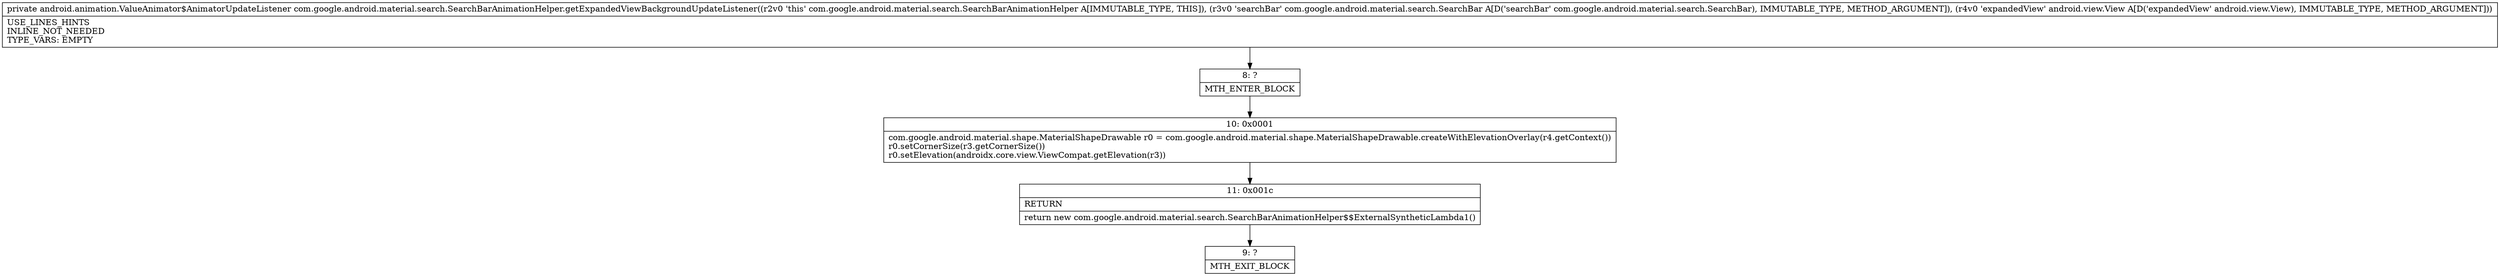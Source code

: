 digraph "CFG forcom.google.android.material.search.SearchBarAnimationHelper.getExpandedViewBackgroundUpdateListener(Lcom\/google\/android\/material\/search\/SearchBar;Landroid\/view\/View;)Landroid\/animation\/ValueAnimator$AnimatorUpdateListener;" {
Node_8 [shape=record,label="{8\:\ ?|MTH_ENTER_BLOCK\l}"];
Node_10 [shape=record,label="{10\:\ 0x0001|com.google.android.material.shape.MaterialShapeDrawable r0 = com.google.android.material.shape.MaterialShapeDrawable.createWithElevationOverlay(r4.getContext())\lr0.setCornerSize(r3.getCornerSize())\lr0.setElevation(androidx.core.view.ViewCompat.getElevation(r3))\l}"];
Node_11 [shape=record,label="{11\:\ 0x001c|RETURN\l|return new com.google.android.material.search.SearchBarAnimationHelper$$ExternalSyntheticLambda1()\l}"];
Node_9 [shape=record,label="{9\:\ ?|MTH_EXIT_BLOCK\l}"];
MethodNode[shape=record,label="{private android.animation.ValueAnimator$AnimatorUpdateListener com.google.android.material.search.SearchBarAnimationHelper.getExpandedViewBackgroundUpdateListener((r2v0 'this' com.google.android.material.search.SearchBarAnimationHelper A[IMMUTABLE_TYPE, THIS]), (r3v0 'searchBar' com.google.android.material.search.SearchBar A[D('searchBar' com.google.android.material.search.SearchBar), IMMUTABLE_TYPE, METHOD_ARGUMENT]), (r4v0 'expandedView' android.view.View A[D('expandedView' android.view.View), IMMUTABLE_TYPE, METHOD_ARGUMENT]))  | USE_LINES_HINTS\lINLINE_NOT_NEEDED\lTYPE_VARS: EMPTY\l}"];
MethodNode -> Node_8;Node_8 -> Node_10;
Node_10 -> Node_11;
Node_11 -> Node_9;
}

